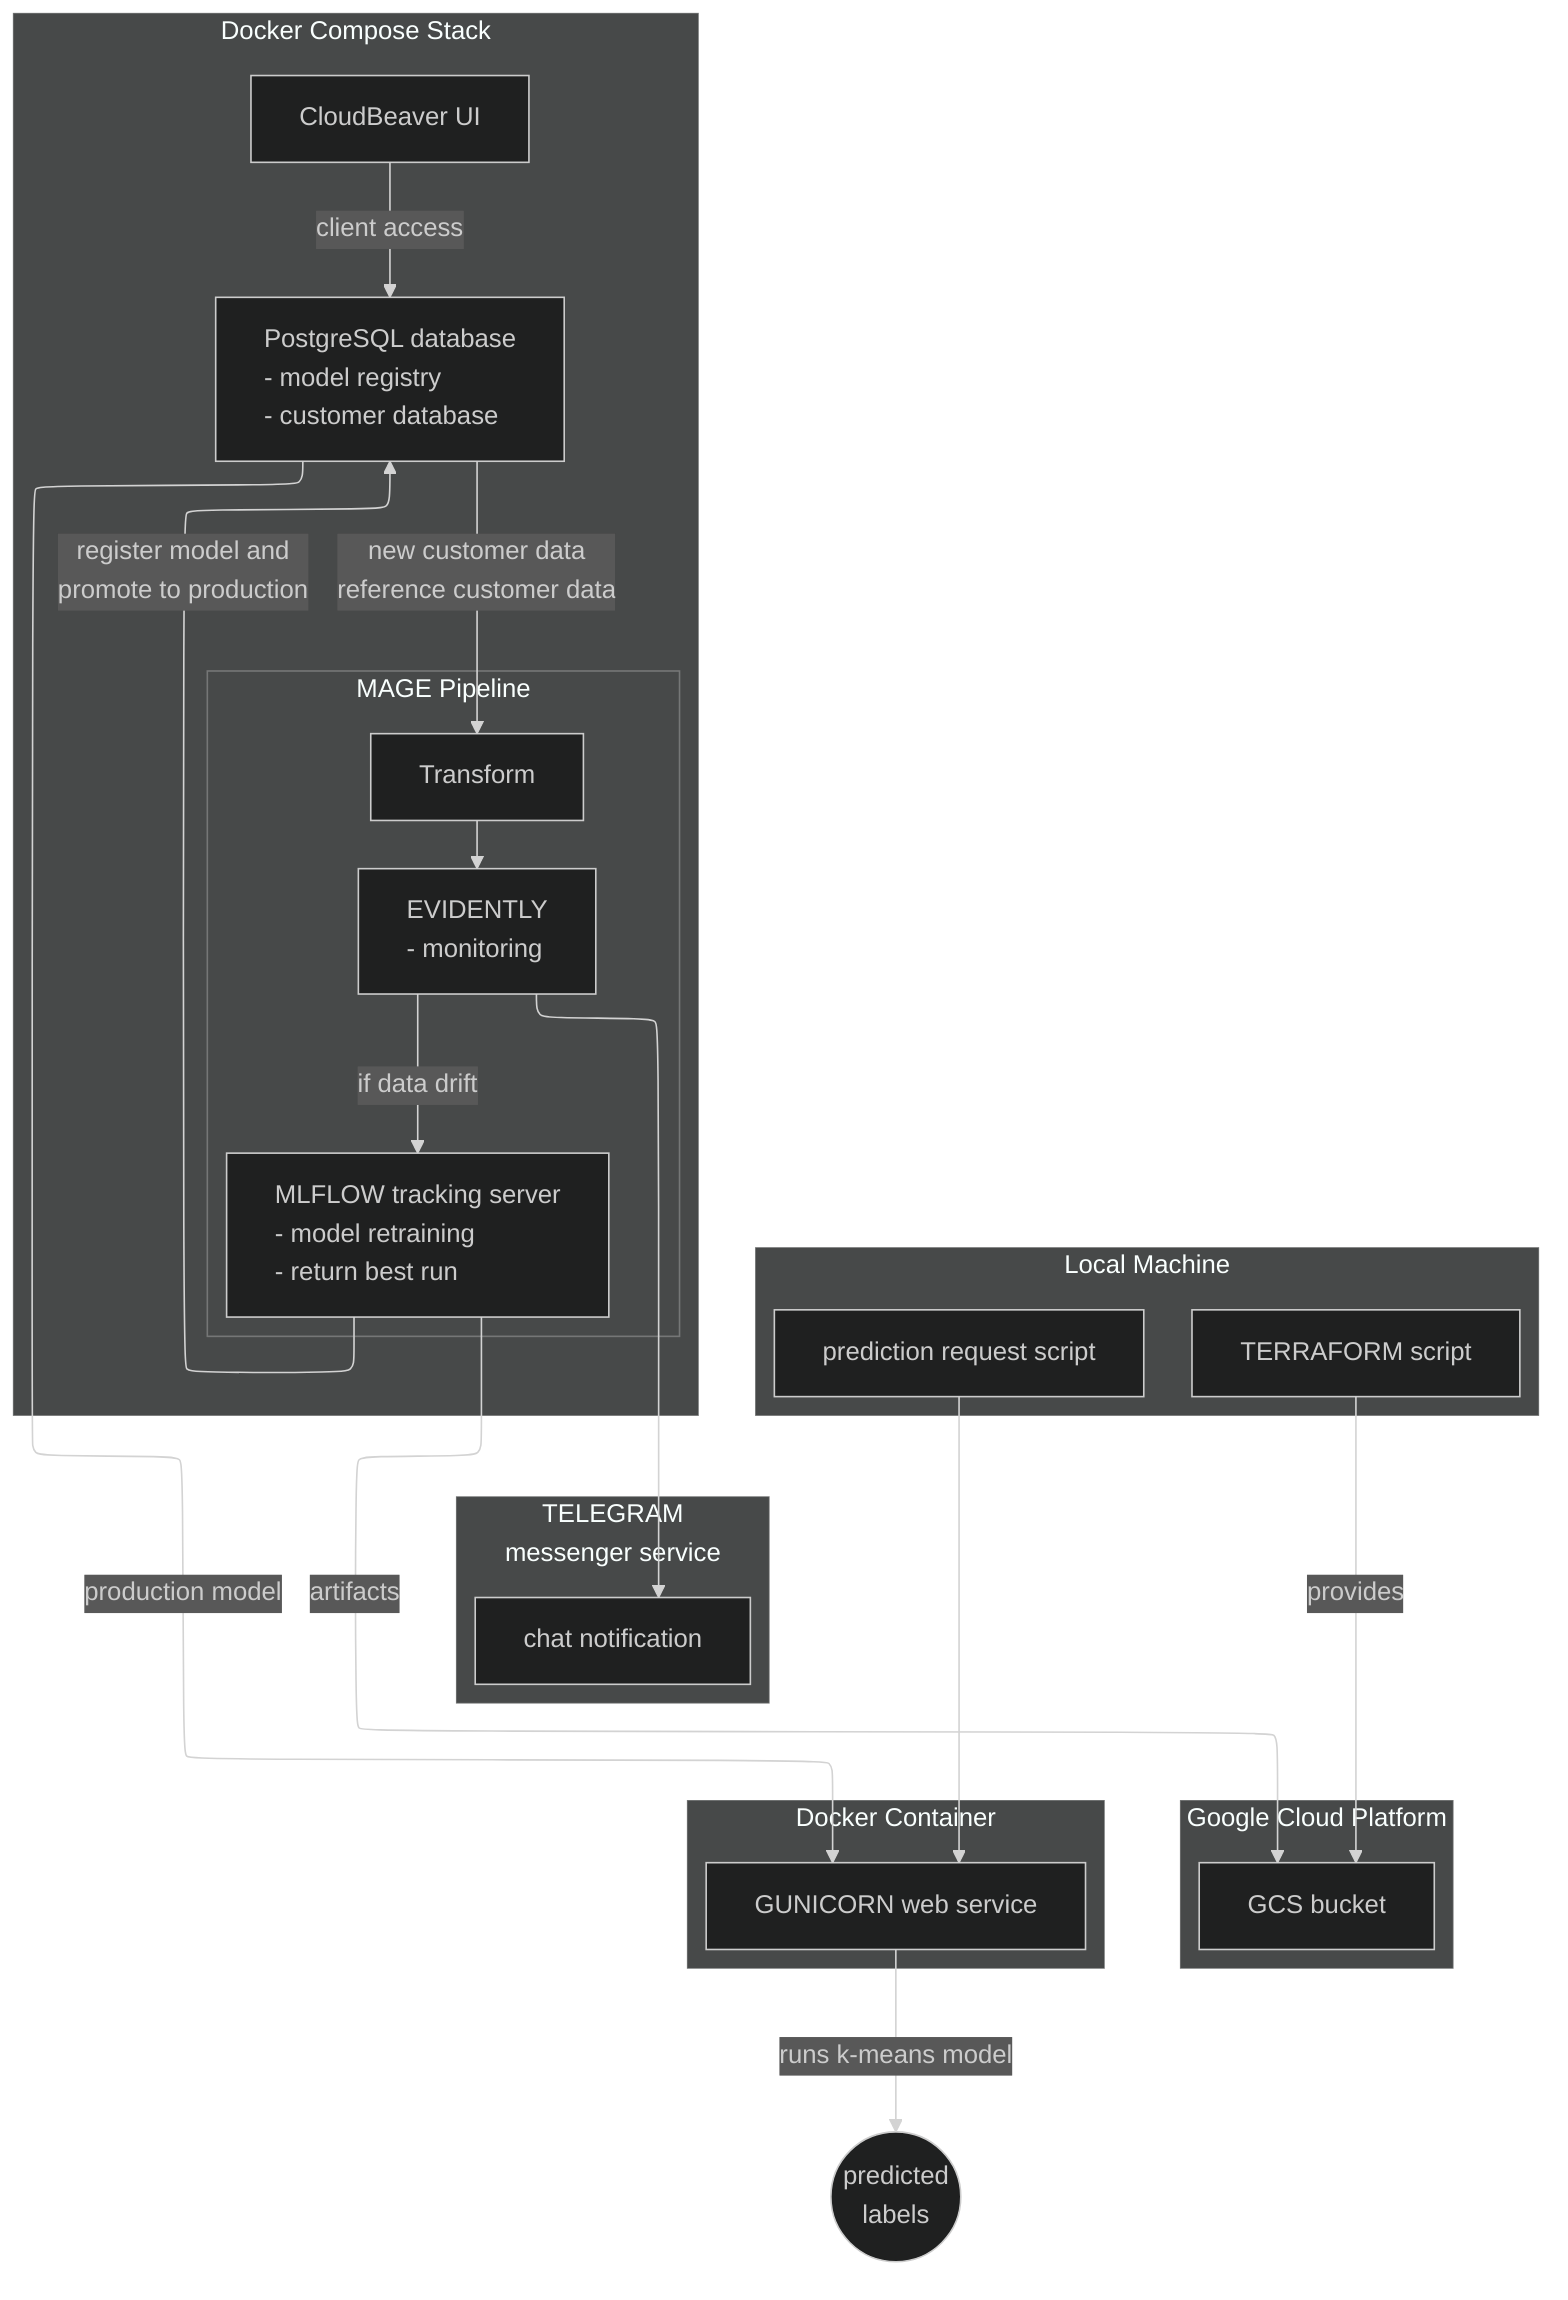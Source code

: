 ---
# title: DTC Persona Pipeline
config:
    theme: dark
    layout: elk
---
graph TD
    subgraph "Local Machine"
        A[TERRAFORM script]
        H[prediction request script]
    end

    subgraph "Google Cloud Platform"
        B[GCS bucket]
    end

        subgraph "<div style='text-align: center;'>TELEGRAM<br/>messenger service</div>"
        L["<div style='text-align: left;'>chat notification<br/>"]
    end

    subgraph "Docker Compose Stack"
        C["<div style='text-align: left;'>PostgreSQL database<br/>  - model registry<br/>  - customer database</div>"]
        
        subgraph E [MAGE Pipeline]
            
            J[Transform] 
            --> 
            K["<div style='text-align: left;'>EVIDENTLY<br/>  - monitoring</div>"]
            --"if data drift"--> 
            D["<div style='text-align: left;'>MLFLOW tracking server<br/>  - model retraining<br/>  - return best run</div>"]
        end
        F[CloudBeaver UI]
    end

    subgraph "Docker Container"
        G[GUNICORN web service]
    end

    I(("<div style='text-align: center;'>predicted<br/>labels</div>"))

    A -->|"provides"| B
    
    D --"artifacts"--> B
    D --"register model and<br/>promote to production"--> C
    
    F --"client access"--> C
    C --"new customer data<br/>reference customer data"--> J

    H ----> G
    C --"production model"--> G

    G --"runs k-means model"--> I

    K --> L
    K ~~~ L